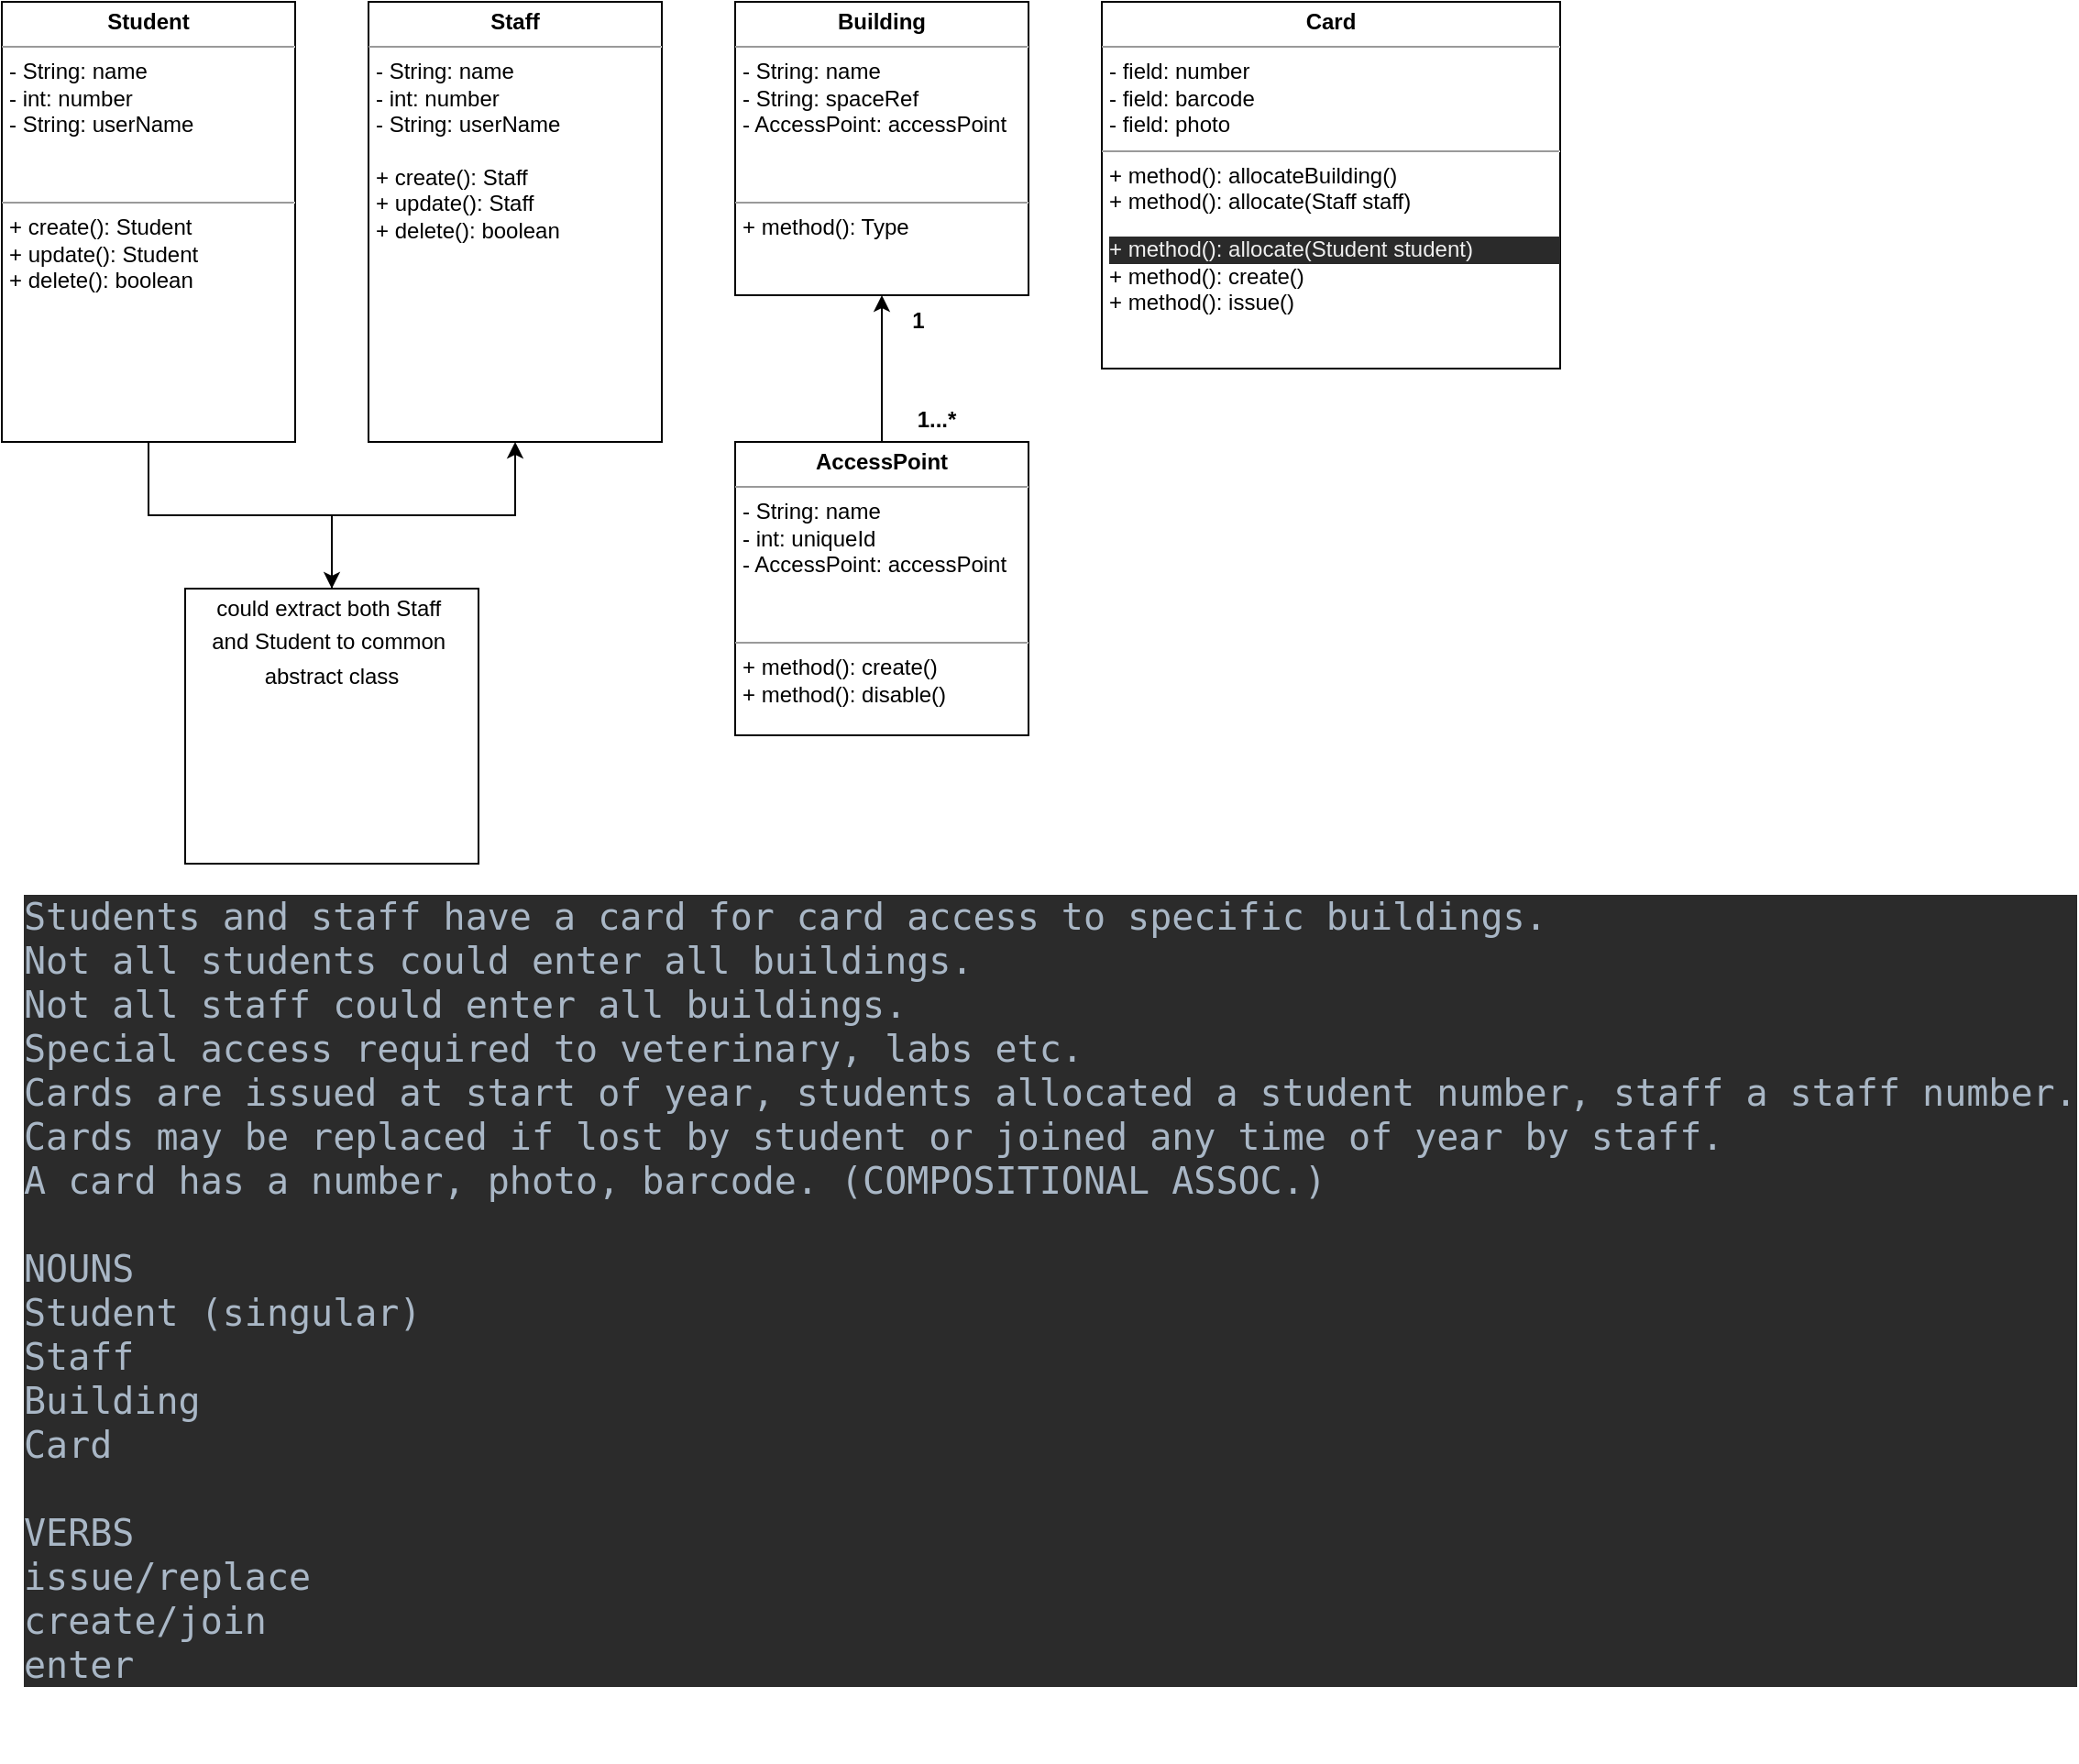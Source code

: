 <mxfile version="20.5.3" type="embed"><diagram id="gmXsCMgv0MSaMlTqA9mh" name="Page-1"><mxGraphModel dx="1382" dy="812" grid="1" gridSize="10" guides="1" tooltips="1" connect="1" arrows="1" fold="1" page="1" pageScale="1" pageWidth="850" pageHeight="1100" math="0" shadow="0"><root><mxCell id="0"/><mxCell id="1" parent="0"/><mxCell id="3" value="&lt;div style=&quot;background-color:#2b2b2b;color:#a9b7c6;font-family:'JetBrains Mono',monospace;font-size:15.0pt;&quot;&gt;&lt;pre&gt;Students and staff have a card for card access to specific buildings.&lt;br&gt;Not all students could enter all buildings.&lt;br&gt;Not all staff could enter all buildings.&lt;br&gt;Special access required to veterinary, labs etc.&lt;br&gt;Cards are issued at start of year, students allocated a student number, staff a staff number.&lt;br&gt;Cards may be replaced if lost by student or joined any time of year by staff.&lt;br&gt;A card has a number, photo, barcode. (COMPOSITIONAL ASSOC.)&lt;br&gt;&lt;br&gt;NOUNS&lt;br&gt;Student (singular)&lt;br&gt;Staff&lt;br&gt;Building&lt;br&gt;Card&lt;br&gt;&lt;br&gt;VERBS&lt;br&gt;issue/replace&lt;br&gt;create/join&lt;br&gt;enter&lt;/pre&gt;&lt;/div&gt;" style="text;whiteSpace=wrap;html=1;" vertex="1" parent="1"><mxGeometry x="10" y="660" width="560" height="500" as="geometry"/></mxCell><mxCell id="14" value="" style="edgeStyle=orthogonalEdgeStyle;rounded=0;orthogonalLoop=1;jettySize=auto;html=1;" edge="1" parent="1" source="4" target="12"><mxGeometry relative="1" as="geometry"/></mxCell><mxCell id="4" value="&lt;p style=&quot;margin:0px;margin-top:4px;text-align:center;&quot;&gt;&lt;b&gt;Student&lt;/b&gt;&lt;/p&gt;&lt;hr size=&quot;1&quot;&gt;&lt;p style=&quot;margin:0px;margin-left:4px;&quot;&gt;- String: name&lt;/p&gt;&lt;p style=&quot;margin:0px;margin-left:4px;&quot;&gt;- int: number&lt;br&gt;&lt;/p&gt;&lt;p style=&quot;margin:0px;margin-left:4px;&quot;&gt;- String: userName&lt;br&gt;&lt;/p&gt;&lt;div&gt;&lt;br&gt;&lt;/div&gt;&lt;div&gt;&lt;br&gt;&lt;/div&gt;&lt;hr size=&quot;1&quot;&gt;&lt;p style=&quot;margin:0px;margin-left:4px;&quot;&gt;+ create(): Student&lt;/p&gt;&lt;p style=&quot;margin:0px;margin-left:4px;&quot;&gt;+ update(): Student&lt;br&gt;&lt;/p&gt;&lt;p style=&quot;margin:0px;margin-left:4px;&quot;&gt;+ delete(): boolean&lt;br&gt;&lt;/p&gt;" style="verticalAlign=top;align=left;overflow=fill;fontSize=12;fontFamily=Helvetica;html=1;" vertex="1" parent="1"><mxGeometry y="200" width="160" height="240" as="geometry"/></mxCell><mxCell id="5" value="&lt;p style=&quot;margin:0px;margin-top:4px;text-align:center;&quot;&gt;&lt;b&gt;Staff&lt;/b&gt;&lt;/p&gt;&lt;hr size=&quot;1&quot;&gt;&lt;p style=&quot;margin:0px;margin-left:4px;&quot;&gt;&lt;/p&gt;&lt;p style=&quot;margin: 0px 0px 0px 4px;&quot;&gt;- String: name&lt;/p&gt;&lt;p style=&quot;margin: 0px 0px 0px 4px;&quot;&gt;- int: number&lt;br&gt;&lt;/p&gt;&lt;p style=&quot;margin: 0px 0px 0px 4px;&quot;&gt;- String: userName&lt;br&gt;&lt;/p&gt;&lt;div&gt;&lt;br&gt;&lt;/div&gt;&lt;p style=&quot;margin: 0px 0px 0px 4px;&quot;&gt;+ create(): Staff&lt;/p&gt;&lt;p style=&quot;margin: 0px 0px 0px 4px;&quot;&gt;+ update(): Staff&lt;/p&gt;&lt;div&gt;&lt;p style=&quot;margin: 0px 0px 0px 4px;&quot;&gt;+ delete(): boolean&lt;br&gt;&lt;/p&gt;&lt;/div&gt;&lt;div&gt;&lt;br&gt;&lt;/div&gt;&lt;div&gt;&lt;br&gt;&lt;/div&gt;" style="verticalAlign=top;align=left;overflow=fill;fontSize=12;fontFamily=Helvetica;html=1;" vertex="1" parent="1"><mxGeometry x="200" y="200" width="160" height="240" as="geometry"/></mxCell><mxCell id="6" value="&lt;p style=&quot;margin:0px;margin-top:4px;text-align:center;&quot;&gt;&lt;b&gt;Building&lt;/b&gt;&lt;/p&gt;&lt;hr size=&quot;1&quot;&gt;&lt;p style=&quot;margin:0px;margin-left:4px;&quot;&gt;- String: name&lt;/p&gt;&lt;p style=&quot;margin:0px;margin-left:4px;&quot;&gt;- String: spaceRef&lt;br&gt;&lt;/p&gt;&lt;p style=&quot;margin:0px;margin-left:4px;&quot;&gt;- AccessPoint: accessPoint&lt;br&gt;&lt;/p&gt;&lt;div&gt;&lt;br&gt;&lt;/div&gt;&lt;div&gt;&lt;br&gt;&lt;/div&gt;&lt;hr size=&quot;1&quot;&gt;&lt;p style=&quot;margin:0px;margin-left:4px;&quot;&gt;+ method(): Type&lt;/p&gt;" style="verticalAlign=top;align=left;overflow=fill;fontSize=12;fontFamily=Helvetica;html=1;" vertex="1" parent="1"><mxGeometry x="400" y="200" width="160" height="160" as="geometry"/></mxCell><mxCell id="7" value="&lt;p style=&quot;margin:0px;margin-top:4px;text-align:center;&quot;&gt;&lt;b&gt;Card&lt;/b&gt;&lt;/p&gt;&lt;hr size=&quot;1&quot;&gt;&lt;p style=&quot;margin:0px;margin-left:4px;&quot;&gt;- field: number&lt;/p&gt;&lt;p style=&quot;margin:0px;margin-left:4px;&quot;&gt;- field: barcode&lt;br&gt;&lt;/p&gt;&lt;p style=&quot;margin:0px;margin-left:4px;&quot;&gt;- field: photo&lt;br&gt;&lt;/p&gt;&lt;hr size=&quot;1&quot;&gt;&lt;p style=&quot;margin:0px;margin-left:4px;&quot;&gt;+ method(): allocateBuilding()&lt;/p&gt;&lt;p style=&quot;margin: 0px 0px 0px 4px;&quot;&gt;+ method(): allocate(Staff staff)&lt;/p&gt;&lt;p style=&quot;margin: 0px 0px 0px 4px;&quot;&gt;&lt;/p&gt;&lt;div style=&quot;color: rgb(240, 240, 240); font-family: Helvetica; font-size: 12px; font-style: normal; font-variant-ligatures: normal; font-variant-caps: normal; font-weight: 400; letter-spacing: normal; orphans: 2; text-align: left; text-indent: 0px; text-transform: none; widows: 2; word-spacing: 0px; -webkit-text-stroke-width: 0px; background-color: rgb(42, 42, 42); text-decoration-thickness: initial; text-decoration-style: initial; text-decoration-color: initial;&quot;&gt;&lt;/div&gt;&lt;p&gt;&lt;/p&gt;&lt;p style=&quot;color: rgb(240, 240, 240); font-family: Helvetica; font-size: 12px; font-style: normal; font-variant-ligatures: normal; font-variant-caps: normal; font-weight: 400; letter-spacing: normal; orphans: 2; text-align: left; text-indent: 0px; text-transform: none; widows: 2; word-spacing: 0px; -webkit-text-stroke-width: 0px; background-color: rgb(42, 42, 42); text-decoration-thickness: initial; text-decoration-style: initial; text-decoration-color: initial; margin: 0px 0px 0px 4px;&quot;&gt;+ method(): allocate(Student student)&lt;/p&gt;&lt;div&gt;&lt;p style=&quot;margin: 0px 0px 0px 4px;&quot;&gt;+ method(): create()&lt;/p&gt;&lt;/div&gt;&lt;p style=&quot;margin:0px;margin-left:4px;&quot;&gt;+ method(): issue()&lt;br&gt;&lt;/p&gt;" style="verticalAlign=top;align=left;overflow=fill;fontSize=12;fontFamily=Helvetica;html=1;" vertex="1" parent="1"><mxGeometry x="600" y="200" width="250" height="200" as="geometry"/></mxCell><mxCell id="9" value="" style="edgeStyle=orthogonalEdgeStyle;rounded=0;orthogonalLoop=1;jettySize=auto;html=1;" edge="1" parent="1" source="8" target="6"><mxGeometry relative="1" as="geometry"/></mxCell><mxCell id="8" value="&lt;p style=&quot;margin:0px;margin-top:4px;text-align:center;&quot;&gt;&lt;b&gt;AccessPoint&lt;/b&gt;&lt;/p&gt;&lt;hr size=&quot;1&quot;&gt;&lt;p style=&quot;margin:0px;margin-left:4px;&quot;&gt;- String: name&lt;/p&gt;&lt;p style=&quot;margin:0px;margin-left:4px;&quot;&gt;- int: uniqueId&lt;br&gt;&lt;/p&gt;&lt;p style=&quot;margin:0px;margin-left:4px;&quot;&gt;- AccessPoint: accessPoint&lt;br&gt;&lt;/p&gt;&lt;div&gt;&lt;br&gt;&lt;/div&gt;&lt;div&gt;&lt;br&gt;&lt;/div&gt;&lt;hr size=&quot;1&quot;&gt;&lt;p style=&quot;margin:0px;margin-left:4px;&quot;&gt;+ method(): create()&lt;/p&gt;&lt;p style=&quot;margin:0px;margin-left:4px;&quot;&gt;+ method(): disable()&lt;br&gt;&lt;/p&gt;" style="verticalAlign=top;align=left;overflow=fill;fontSize=12;fontFamily=Helvetica;html=1;" vertex="1" parent="1"><mxGeometry x="400" y="440" width="160" height="160" as="geometry"/></mxCell><mxCell id="10" value="1" style="text;align=center;fontStyle=1;verticalAlign=middle;spacingLeft=3;spacingRight=3;strokeColor=none;rotatable=0;points=[[0,0.5],[1,0.5]];portConstraint=eastwest;" vertex="1" parent="1"><mxGeometry x="490" y="360" width="20" height="26" as="geometry"/></mxCell><mxCell id="11" value="1...*" style="text;align=center;fontStyle=1;verticalAlign=middle;spacingLeft=3;spacingRight=3;strokeColor=none;rotatable=0;points=[[0,0.5],[1,0.5]];portConstraint=eastwest;" vertex="1" parent="1"><mxGeometry x="500" y="414" width="20" height="26" as="geometry"/></mxCell><mxCell id="13" value="" style="edgeStyle=orthogonalEdgeStyle;rounded=0;orthogonalLoop=1;jettySize=auto;html=1;" edge="1" parent="1" source="12" target="5"><mxGeometry relative="1" as="geometry"/></mxCell><mxCell id="12" value="&lt;p style=&quot;margin:0px;margin-top:4px;text-align:center;&quot;&gt;could extract both Staff&amp;nbsp;&lt;/p&gt;&lt;p style=&quot;margin:0px;margin-top:4px;text-align:center;&quot;&gt;and Student to common&amp;nbsp;&lt;/p&gt;&lt;p style=&quot;margin:0px;margin-top:4px;text-align:center;&quot;&gt;abstract class&lt;/p&gt;&lt;p style=&quot;margin:0px;margin-top:4px;text-align:center;&quot;&gt;&lt;br&gt;&lt;/p&gt;" style="verticalAlign=top;align=left;overflow=fill;fontSize=12;fontFamily=Helvetica;html=1;" vertex="1" parent="1"><mxGeometry x="100" y="520" width="160" height="150" as="geometry"/></mxCell></root></mxGraphModel></diagram></mxfile>